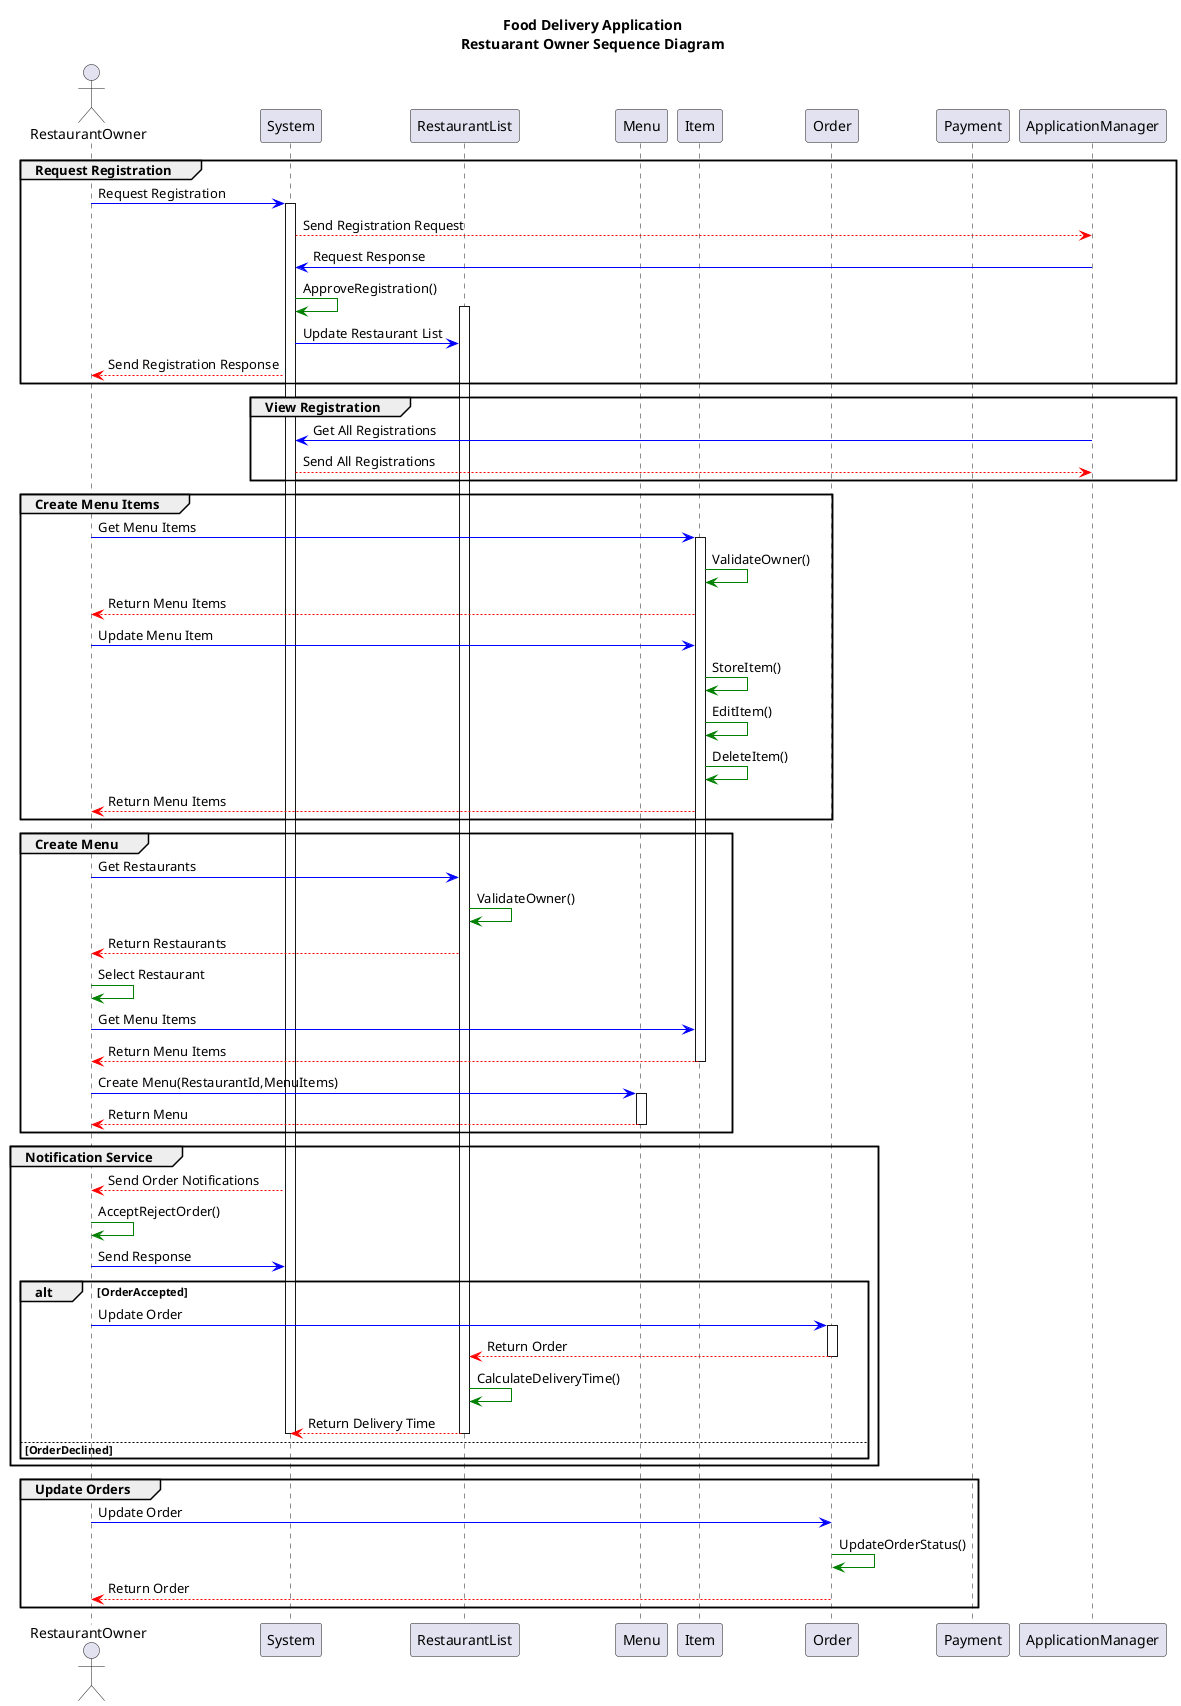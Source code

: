 @startuml 

title Food Delivery Application\nRestuarant Owner Sequence Diagram

actor RestaurantOwner

participant System as System 
participant RestaurantList as RestaurantList
participant Menu as Menu
participant Item as Item
participant Order as Order 
participant Payment as Payment 

group Request Registration
    RestaurantOwner -[#blue]> System : Request Registration
    activate System
        System -[#red]-> ApplicationManager : Send Registration Request
        ApplicationManager -[#blue]> System : Request Response
        System -[#green]> System : ApproveRegistration()
            activate RestaurantList
            System -[#blue]> RestaurantList : Update Restaurant List
            System -[#red]-> RestaurantOwner : Send Registration Response
end /'End Request Registration'/

group View Registration
        ApplicationManager -[#blue]> System : Get All Registrations
        System -[#red]-> ApplicationManager : Send All Registrations
end /'End View Regisration'/

group Create Menu Items
    RestaurantOwner -[#blue]> Item : Get Menu Items
    activate Item
    Item -[#green]> Item : ValidateOwner()
    Item -[#red]-> RestaurantOwner : Return Menu Items
    RestaurantOwner -[#blue]> Item : Update Menu Item
    Item -[#green]> Item : StoreItem()
    Item -[#green]> Item : EditItem()
    Item -[#green]> Item : DeleteItem()
    Item -[#red]-> RestaurantOwner : Return Menu Items
end /'Create Menu Items'/

group Create Menu
    RestaurantOwner -[#blue]> RestaurantList : Get Restaurants
    RestaurantList -[#green]> RestaurantList : ValidateOwner()
    RestaurantList -[#red]-> RestaurantOwner : Return Restaurants
    RestaurantOwner -[#green]> RestaurantOwner : Select Restaurant
    RestaurantOwner -[#blue]> Item : Get Menu Items
    Item -[#red]-> RestaurantOwner : Return Menu Items
    deactivate Item
    RestaurantOwner -[#blue]> Menu : Create Menu(RestaurantId,MenuItems)
    activate Menu
    Menu -[#red]-> RestaurantOwner : Return Menu
    deactivate Menu
end /'Create Menu'/

group Notification Service
    System -[#red]-> RestaurantOwner : Send Order Notifications
    RestaurantOwner -[#green]> RestaurantOwner : AcceptRejectOrder()
    RestaurantOwner -[#blue]> System : Send Response
    alt OrderAccepted
        RestaurantOwner -[#blue]> Order : Update Order
        activate Order
        Order -[#red]-> RestaurantList : Return Order 
        deactivate Order
        RestaurantList -[#green]> RestaurantList : CalculateDeliveryTime()
        RestaurantList -[#red]-> System : Return Delivery Time
        deactivate RestaurantList 
        deactivate System
    else OrderDeclined
    end
end

group Update Orders
    RestaurantOwner -[#blue]> Order : Update Order
    Order -[#green]> Order : UpdateOrderStatus()
    Order -[#red]-> RestaurantOwner : Return Order
end

@enduml 
